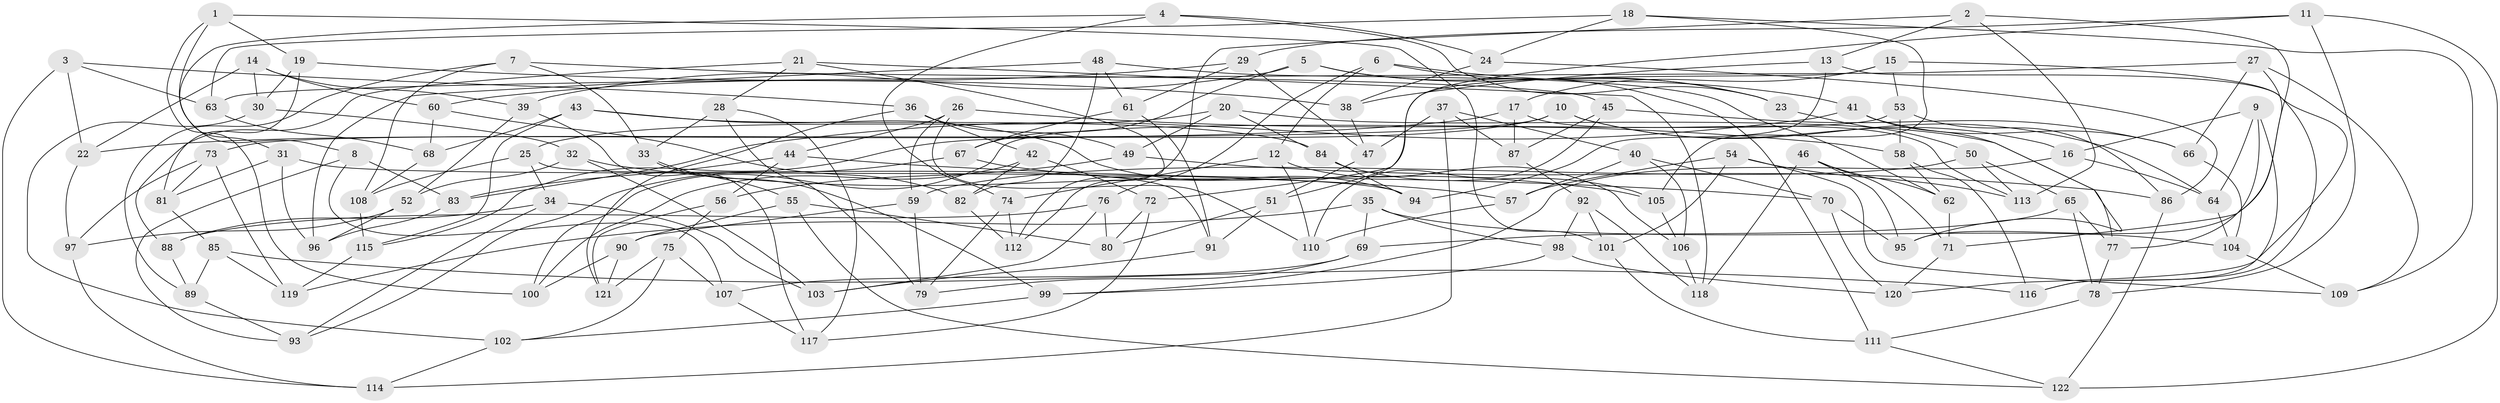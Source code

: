 // coarse degree distribution, {6: 0.10416666666666667, 10: 0.10416666666666667, 12: 0.020833333333333332, 8: 0.16666666666666666, 11: 0.020833333333333332, 3: 0.041666666666666664, 9: 0.08333333333333333, 13: 0.020833333333333332, 7: 0.0625, 5: 0.0625, 4: 0.3125}
// Generated by graph-tools (version 1.1) at 2025/21/03/04/25 18:21:00]
// undirected, 122 vertices, 244 edges
graph export_dot {
graph [start="1"]
  node [color=gray90,style=filled];
  1;
  2;
  3;
  4;
  5;
  6;
  7;
  8;
  9;
  10;
  11;
  12;
  13;
  14;
  15;
  16;
  17;
  18;
  19;
  20;
  21;
  22;
  23;
  24;
  25;
  26;
  27;
  28;
  29;
  30;
  31;
  32;
  33;
  34;
  35;
  36;
  37;
  38;
  39;
  40;
  41;
  42;
  43;
  44;
  45;
  46;
  47;
  48;
  49;
  50;
  51;
  52;
  53;
  54;
  55;
  56;
  57;
  58;
  59;
  60;
  61;
  62;
  63;
  64;
  65;
  66;
  67;
  68;
  69;
  70;
  71;
  72;
  73;
  74;
  75;
  76;
  77;
  78;
  79;
  80;
  81;
  82;
  83;
  84;
  85;
  86;
  87;
  88;
  89;
  90;
  91;
  92;
  93;
  94;
  95;
  96;
  97;
  98;
  99;
  100;
  101;
  102;
  103;
  104;
  105;
  106;
  107;
  108;
  109;
  110;
  111;
  112;
  113;
  114;
  115;
  116;
  117;
  118;
  119;
  120;
  121;
  122;
  1 -- 101;
  1 -- 100;
  1 -- 19;
  1 -- 8;
  2 -- 112;
  2 -- 95;
  2 -- 113;
  2 -- 13;
  3 -- 63;
  3 -- 22;
  3 -- 114;
  3 -- 36;
  4 -- 74;
  4 -- 24;
  4 -- 31;
  4 -- 23;
  5 -- 111;
  5 -- 67;
  5 -- 39;
  5 -- 23;
  6 -- 76;
  6 -- 23;
  6 -- 41;
  6 -- 12;
  7 -- 45;
  7 -- 108;
  7 -- 89;
  7 -- 33;
  8 -- 83;
  8 -- 107;
  8 -- 93;
  9 -- 16;
  9 -- 116;
  9 -- 77;
  9 -- 64;
  10 -- 64;
  10 -- 16;
  10 -- 115;
  10 -- 73;
  11 -- 29;
  11 -- 78;
  11 -- 51;
  11 -- 122;
  12 -- 110;
  12 -- 106;
  12 -- 74;
  13 -- 116;
  13 -- 94;
  13 -- 38;
  14 -- 30;
  14 -- 22;
  14 -- 60;
  14 -- 39;
  15 -- 72;
  15 -- 53;
  15 -- 17;
  15 -- 120;
  16 -- 99;
  16 -- 64;
  17 -- 113;
  17 -- 22;
  17 -- 87;
  18 -- 109;
  18 -- 24;
  18 -- 105;
  18 -- 63;
  19 -- 38;
  19 -- 30;
  19 -- 81;
  20 -- 84;
  20 -- 49;
  20 -- 77;
  20 -- 25;
  21 -- 28;
  21 -- 88;
  21 -- 112;
  21 -- 118;
  22 -- 97;
  23 -- 50;
  24 -- 38;
  24 -- 86;
  25 -- 108;
  25 -- 34;
  25 -- 91;
  26 -- 59;
  26 -- 44;
  26 -- 110;
  26 -- 58;
  27 -- 71;
  27 -- 63;
  27 -- 66;
  27 -- 109;
  28 -- 117;
  28 -- 79;
  28 -- 33;
  29 -- 61;
  29 -- 60;
  29 -- 47;
  30 -- 32;
  30 -- 102;
  31 -- 94;
  31 -- 81;
  31 -- 96;
  32 -- 103;
  32 -- 57;
  32 -- 52;
  33 -- 55;
  33 -- 99;
  34 -- 88;
  34 -- 103;
  34 -- 93;
  35 -- 98;
  35 -- 69;
  35 -- 119;
  35 -- 104;
  36 -- 121;
  36 -- 42;
  36 -- 49;
  37 -- 40;
  37 -- 114;
  37 -- 87;
  37 -- 47;
  38 -- 47;
  39 -- 52;
  39 -- 117;
  40 -- 57;
  40 -- 70;
  40 -- 106;
  41 -- 95;
  41 -- 66;
  41 -- 83;
  42 -- 100;
  42 -- 72;
  42 -- 82;
  43 -- 115;
  43 -- 94;
  43 -- 84;
  43 -- 68;
  44 -- 83;
  44 -- 70;
  44 -- 56;
  45 -- 87;
  45 -- 110;
  45 -- 66;
  46 -- 71;
  46 -- 95;
  46 -- 118;
  46 -- 62;
  47 -- 51;
  48 -- 61;
  48 -- 62;
  48 -- 82;
  48 -- 96;
  49 -- 56;
  49 -- 86;
  50 -- 113;
  50 -- 59;
  50 -- 65;
  51 -- 80;
  51 -- 91;
  52 -- 97;
  52 -- 96;
  53 -- 86;
  53 -- 58;
  53 -- 100;
  54 -- 109;
  54 -- 113;
  54 -- 57;
  54 -- 101;
  55 -- 90;
  55 -- 122;
  55 -- 80;
  56 -- 121;
  56 -- 75;
  57 -- 110;
  58 -- 116;
  58 -- 62;
  59 -- 79;
  59 -- 90;
  60 -- 68;
  60 -- 82;
  61 -- 67;
  61 -- 91;
  62 -- 71;
  63 -- 68;
  64 -- 104;
  65 -- 77;
  65 -- 78;
  65 -- 69;
  66 -- 104;
  67 -- 105;
  67 -- 93;
  68 -- 108;
  69 -- 79;
  69 -- 107;
  70 -- 120;
  70 -- 95;
  71 -- 120;
  72 -- 80;
  72 -- 117;
  73 -- 97;
  73 -- 81;
  73 -- 119;
  74 -- 79;
  74 -- 112;
  75 -- 121;
  75 -- 102;
  75 -- 107;
  76 -- 80;
  76 -- 103;
  76 -- 88;
  77 -- 78;
  78 -- 111;
  81 -- 85;
  82 -- 112;
  83 -- 96;
  84 -- 105;
  84 -- 94;
  85 -- 89;
  85 -- 119;
  85 -- 116;
  86 -- 122;
  87 -- 92;
  88 -- 89;
  89 -- 93;
  90 -- 100;
  90 -- 121;
  91 -- 103;
  92 -- 118;
  92 -- 101;
  92 -- 98;
  97 -- 114;
  98 -- 99;
  98 -- 120;
  99 -- 102;
  101 -- 111;
  102 -- 114;
  104 -- 109;
  105 -- 106;
  106 -- 118;
  107 -- 117;
  108 -- 115;
  111 -- 122;
  115 -- 119;
}
